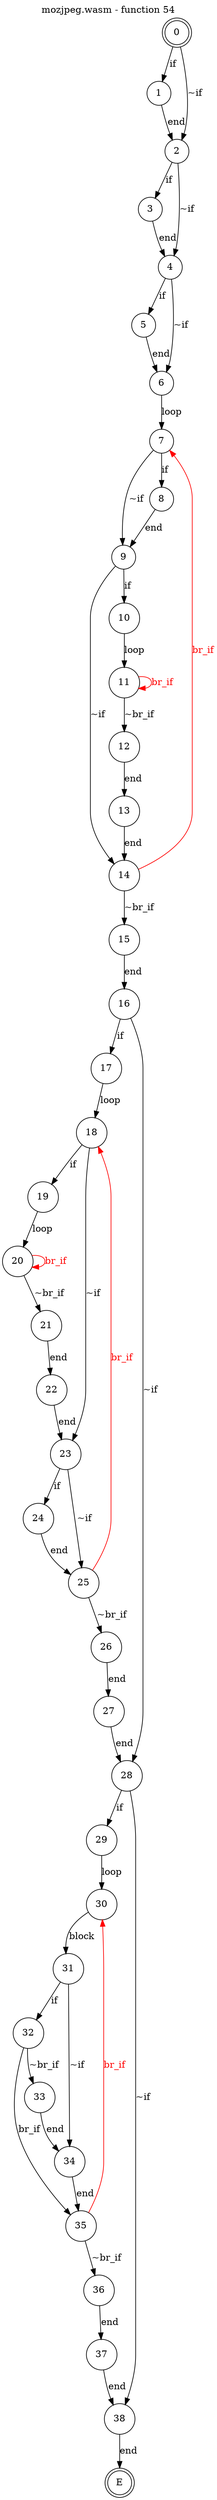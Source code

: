digraph finite_state_machine {
    label = "mozjpeg.wasm - function 54"
    labelloc =  t
    labelfontsize = 16
    labelfontcolor = black
    labelfontname = "Helvetica"
    node [shape = doublecircle]; 0 E ;
    node [shape = circle];
    0 -> 1[label="if"];
    0 -> 2[label="~if"];
    1 -> 2[label="end"];
    2 -> 3[label="if"];
    2 -> 4[label="~if"];
    3 -> 4[label="end"];
    4 -> 5[label="if"];
    4 -> 6[label="~if"];
    5 -> 6[label="end"];
    6 -> 7[label="loop"];
    7 -> 8[label="if"];
    7 -> 9[label="~if"];
    8 -> 9[label="end"];
    9 -> 10[label="if"];
    9 -> 14[label="~if"];
    10 -> 11[label="loop"];
    11 -> 12[label="~br_if"];
    11 -> 11[color="red" fontcolor="red" label="br_if"];
    12 -> 13[label="end"];
    13 -> 14[label="end"];
    14 -> 15[label="~br_if"];
    14 -> 7[color="red" fontcolor="red" label="br_if"];
    15 -> 16[label="end"];
    16 -> 17[label="if"];
    16 -> 28[label="~if"];
    17 -> 18[label="loop"];
    18 -> 19[label="if"];
    18 -> 23[label="~if"];
    19 -> 20[label="loop"];
    20 -> 21[label="~br_if"];
    20 -> 20[color="red" fontcolor="red" label="br_if"];
    21 -> 22[label="end"];
    22 -> 23[label="end"];
    23 -> 24[label="if"];
    23 -> 25[label="~if"];
    24 -> 25[label="end"];
    25 -> 26[label="~br_if"];
    25 -> 18[color="red" fontcolor="red" label="br_if"];
    26 -> 27[label="end"];
    27 -> 28[label="end"];
    28 -> 29[label="if"];
    28 -> 38[label="~if"];
    29 -> 30[label="loop"];
    30 -> 31[label="block"];
    31 -> 32[label="if"];
    31 -> 34[label="~if"];
    32 -> 33[label="~br_if"];
    32 -> 35[label="br_if"];
    33 -> 34[label="end"];
    34 -> 35[label="end"];
    35 -> 36[label="~br_if"];
    35 -> 30[color="red" fontcolor="red" label="br_if"];
    36 -> 37[label="end"];
    37 -> 38[label="end"];
    38 -> E[label="end"];
}
